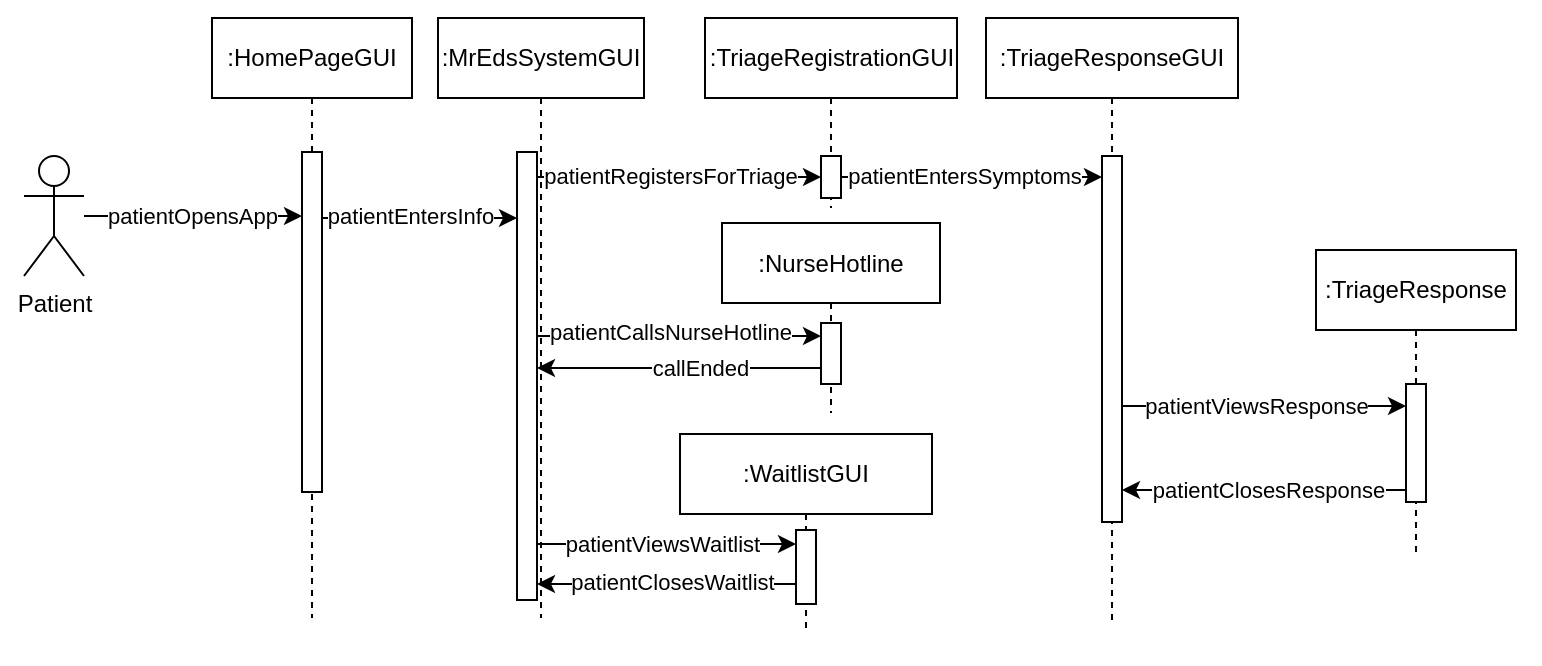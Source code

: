 <mxfile version="24.8.3">
  <diagram name="Page-1" id="2YBvvXClWsGukQMizWep">
    <mxGraphModel dx="1194" dy="581" grid="0" gridSize="10" guides="1" tooltips="1" connect="1" arrows="1" fold="1" page="1" pageScale="1" pageWidth="850" pageHeight="1100" background="#ffffff" math="0" shadow="0">
      <root>
        <mxCell id="0" />
        <mxCell id="1" parent="0" />
        <mxCell id="9SolEJEs3SNtzQnmmWLq-45" value="" style="rounded=0;whiteSpace=wrap;html=1;strokeColor=none;" parent="1" vertex="1">
          <mxGeometry x="683" y="62" width="120" height="332" as="geometry" />
        </mxCell>
        <mxCell id="9SolEJEs3SNtzQnmmWLq-44" value="" style="rounded=0;whiteSpace=wrap;html=1;strokeColor=none;" parent="1" vertex="1">
          <mxGeometry x="33" y="65" width="120" height="162" as="geometry" />
        </mxCell>
        <mxCell id="aM9ryv3xv72pqoxQDRHE-5" value=":HomePageGUI" style="shape=umlLifeline;perimeter=lifelinePerimeter;whiteSpace=wrap;html=1;container=0;dropTarget=0;collapsible=0;recursiveResize=0;outlineConnect=0;portConstraint=eastwest;newEdgeStyle={&quot;edgeStyle&quot;:&quot;elbowEdgeStyle&quot;,&quot;elbow&quot;:&quot;vertical&quot;,&quot;curved&quot;:0,&quot;rounded&quot;:0};" parent="1" vertex="1">
          <mxGeometry x="139" y="71" width="100" height="300" as="geometry" />
        </mxCell>
        <mxCell id="_xZ02VMh64cE6NwVG3ct-1" value="" style="html=1;points=[];perimeter=orthogonalPerimeter;outlineConnect=0;targetShapes=umlLifeline;portConstraint=eastwest;newEdgeStyle={&quot;edgeStyle&quot;:&quot;elbowEdgeStyle&quot;,&quot;elbow&quot;:&quot;vertical&quot;,&quot;curved&quot;:0,&quot;rounded&quot;:0};" parent="aM9ryv3xv72pqoxQDRHE-5" vertex="1">
          <mxGeometry x="45" y="67" width="10" height="170" as="geometry" />
        </mxCell>
        <mxCell id="9SolEJEs3SNtzQnmmWLq-2" value="" style="edgeStyle=orthogonalEdgeStyle;rounded=0;orthogonalLoop=1;jettySize=auto;html=1;" parent="1" source="_xZ02VMh64cE6NwVG3ct-2" target="_xZ02VMh64cE6NwVG3ct-1" edge="1">
          <mxGeometry relative="1" as="geometry">
            <Array as="points">
              <mxPoint x="155" y="170" />
              <mxPoint x="155" y="170" />
            </Array>
          </mxGeometry>
        </mxCell>
        <mxCell id="9SolEJEs3SNtzQnmmWLq-3" value="patientOpensApp" style="edgeLabel;html=1;align=center;verticalAlign=middle;resizable=0;points=[];" parent="9SolEJEs3SNtzQnmmWLq-2" vertex="1" connectable="0">
          <mxGeometry x="0.419" relative="1" as="geometry">
            <mxPoint x="-24" as="offset" />
          </mxGeometry>
        </mxCell>
        <mxCell id="_xZ02VMh64cE6NwVG3ct-2" value="Patient" style="shape=umlActor;verticalLabelPosition=bottom;verticalAlign=top;html=1;outlineConnect=0;" parent="1" vertex="1">
          <mxGeometry x="45" y="140" width="30" height="60" as="geometry" />
        </mxCell>
        <mxCell id="9SolEJEs3SNtzQnmmWLq-4" value=":MrEdsSystemGUI" style="shape=umlLifeline;perimeter=lifelinePerimeter;whiteSpace=wrap;html=1;container=0;dropTarget=0;collapsible=0;recursiveResize=0;outlineConnect=0;portConstraint=eastwest;newEdgeStyle={&quot;edgeStyle&quot;:&quot;elbowEdgeStyle&quot;,&quot;elbow&quot;:&quot;vertical&quot;,&quot;curved&quot;:0,&quot;rounded&quot;:0};" parent="1" vertex="1">
          <mxGeometry x="252" y="71" width="103" height="300" as="geometry" />
        </mxCell>
        <mxCell id="9SolEJEs3SNtzQnmmWLq-5" value="" style="html=1;points=[];perimeter=orthogonalPerimeter;outlineConnect=0;targetShapes=umlLifeline;portConstraint=eastwest;newEdgeStyle={&quot;edgeStyle&quot;:&quot;elbowEdgeStyle&quot;,&quot;elbow&quot;:&quot;vertical&quot;,&quot;curved&quot;:0,&quot;rounded&quot;:0};" parent="9SolEJEs3SNtzQnmmWLq-4" vertex="1">
          <mxGeometry x="39.5" y="67" width="10" height="224" as="geometry" />
        </mxCell>
        <mxCell id="9SolEJEs3SNtzQnmmWLq-7" value="" style="edgeStyle=elbowEdgeStyle;rounded=0;orthogonalLoop=1;jettySize=auto;html=1;elbow=vertical;curved=0;" parent="1" source="_xZ02VMh64cE6NwVG3ct-1" target="9SolEJEs3SNtzQnmmWLq-5" edge="1">
          <mxGeometry relative="1" as="geometry">
            <Array as="points">
              <mxPoint x="257" y="171" />
            </Array>
          </mxGeometry>
        </mxCell>
        <mxCell id="9SolEJEs3SNtzQnmmWLq-8" value="patientEntersInfo" style="edgeLabel;html=1;align=center;verticalAlign=middle;resizable=0;points=[];" parent="9SolEJEs3SNtzQnmmWLq-7" vertex="1" connectable="0">
          <mxGeometry x="0.281" y="2" relative="1" as="geometry">
            <mxPoint x="-19" y="1" as="offset" />
          </mxGeometry>
        </mxCell>
        <mxCell id="9SolEJEs3SNtzQnmmWLq-9" value=":TriageRegistrationGUI" style="shape=umlLifeline;perimeter=lifelinePerimeter;whiteSpace=wrap;html=1;container=0;dropTarget=0;collapsible=0;recursiveResize=0;outlineConnect=0;portConstraint=eastwest;newEdgeStyle={&quot;edgeStyle&quot;:&quot;elbowEdgeStyle&quot;,&quot;elbow&quot;:&quot;vertical&quot;,&quot;curved&quot;:0,&quot;rounded&quot;:0};" parent="1" vertex="1">
          <mxGeometry x="385.5" y="71" width="126" height="95" as="geometry" />
        </mxCell>
        <mxCell id="9SolEJEs3SNtzQnmmWLq-10" value="" style="html=1;points=[];perimeter=orthogonalPerimeter;outlineConnect=0;targetShapes=umlLifeline;portConstraint=eastwest;newEdgeStyle={&quot;edgeStyle&quot;:&quot;elbowEdgeStyle&quot;,&quot;elbow&quot;:&quot;vertical&quot;,&quot;curved&quot;:0,&quot;rounded&quot;:0};" parent="9SolEJEs3SNtzQnmmWLq-9" vertex="1">
          <mxGeometry x="58" y="69" width="10" height="21" as="geometry" />
        </mxCell>
        <mxCell id="9SolEJEs3SNtzQnmmWLq-13" value=":WaitlistGUI" style="shape=umlLifeline;perimeter=lifelinePerimeter;whiteSpace=wrap;html=1;container=0;dropTarget=0;collapsible=0;recursiveResize=0;outlineConnect=0;portConstraint=eastwest;newEdgeStyle={&quot;edgeStyle&quot;:&quot;elbowEdgeStyle&quot;,&quot;elbow&quot;:&quot;vertical&quot;,&quot;curved&quot;:0,&quot;rounded&quot;:0};" parent="1" vertex="1">
          <mxGeometry x="373" y="279" width="126" height="97" as="geometry" />
        </mxCell>
        <mxCell id="9SolEJEs3SNtzQnmmWLq-14" value="" style="html=1;points=[];perimeter=orthogonalPerimeter;outlineConnect=0;targetShapes=umlLifeline;portConstraint=eastwest;newEdgeStyle={&quot;edgeStyle&quot;:&quot;elbowEdgeStyle&quot;,&quot;elbow&quot;:&quot;vertical&quot;,&quot;curved&quot;:0,&quot;rounded&quot;:0};" parent="9SolEJEs3SNtzQnmmWLq-13" vertex="1">
          <mxGeometry x="58" y="48" width="10" height="37" as="geometry" />
        </mxCell>
        <mxCell id="9SolEJEs3SNtzQnmmWLq-15" value="" style="edgeStyle=elbowEdgeStyle;rounded=0;orthogonalLoop=1;jettySize=auto;html=1;elbow=vertical;curved=0;" parent="1" source="9SolEJEs3SNtzQnmmWLq-5" target="9SolEJEs3SNtzQnmmWLq-14" edge="1">
          <mxGeometry relative="1" as="geometry">
            <Array as="points">
              <mxPoint x="369" y="334" />
            </Array>
          </mxGeometry>
        </mxCell>
        <mxCell id="9SolEJEs3SNtzQnmmWLq-16" value="patientViewsWaitlist" style="edgeLabel;html=1;align=center;verticalAlign=middle;resizable=0;points=[];" parent="9SolEJEs3SNtzQnmmWLq-15" vertex="1" connectable="0">
          <mxGeometry x="0.196" y="2" relative="1" as="geometry">
            <mxPoint x="-15" y="2" as="offset" />
          </mxGeometry>
        </mxCell>
        <mxCell id="9SolEJEs3SNtzQnmmWLq-17" style="edgeStyle=elbowEdgeStyle;rounded=0;orthogonalLoop=1;jettySize=auto;html=1;elbow=vertical;curved=0;" parent="1" source="9SolEJEs3SNtzQnmmWLq-14" target="9SolEJEs3SNtzQnmmWLq-5" edge="1">
          <mxGeometry relative="1" as="geometry">
            <Array as="points">
              <mxPoint x="362" y="354" />
            </Array>
          </mxGeometry>
        </mxCell>
        <mxCell id="9SolEJEs3SNtzQnmmWLq-19" value="patientClosesWaitlist" style="edgeLabel;html=1;align=center;verticalAlign=middle;resizable=0;points=[];" parent="9SolEJEs3SNtzQnmmWLq-17" vertex="1" connectable="0">
          <mxGeometry x="0.363" relative="1" as="geometry">
            <mxPoint x="26" y="-1" as="offset" />
          </mxGeometry>
        </mxCell>
        <mxCell id="9SolEJEs3SNtzQnmmWLq-20" value=":NurseHotline" style="shape=umlLifeline;perimeter=lifelinePerimeter;whiteSpace=wrap;html=1;container=0;dropTarget=0;collapsible=0;recursiveResize=0;outlineConnect=0;portConstraint=eastwest;newEdgeStyle={&quot;edgeStyle&quot;:&quot;elbowEdgeStyle&quot;,&quot;elbow&quot;:&quot;vertical&quot;,&quot;curved&quot;:0,&quot;rounded&quot;:0};" parent="1" vertex="1">
          <mxGeometry x="394" y="173.5" width="109" height="95" as="geometry" />
        </mxCell>
        <mxCell id="9SolEJEs3SNtzQnmmWLq-21" value="" style="html=1;points=[];perimeter=orthogonalPerimeter;outlineConnect=0;targetShapes=umlLifeline;portConstraint=eastwest;newEdgeStyle={&quot;edgeStyle&quot;:&quot;elbowEdgeStyle&quot;,&quot;elbow&quot;:&quot;vertical&quot;,&quot;curved&quot;:0,&quot;rounded&quot;:0};" parent="9SolEJEs3SNtzQnmmWLq-20" vertex="1">
          <mxGeometry x="49.5" y="50" width="10" height="30.5" as="geometry" />
        </mxCell>
        <mxCell id="9SolEJEs3SNtzQnmmWLq-22" style="edgeStyle=elbowEdgeStyle;rounded=0;orthogonalLoop=1;jettySize=auto;html=1;elbow=vertical;curved=0;" parent="1" source="9SolEJEs3SNtzQnmmWLq-5" target="9SolEJEs3SNtzQnmmWLq-21" edge="1">
          <mxGeometry relative="1" as="geometry">
            <Array as="points">
              <mxPoint x="376" y="230" />
            </Array>
          </mxGeometry>
        </mxCell>
        <mxCell id="9SolEJEs3SNtzQnmmWLq-23" value="patientCallsNurseHotline" style="edgeLabel;html=1;align=center;verticalAlign=middle;resizable=0;points=[];" parent="9SolEJEs3SNtzQnmmWLq-22" vertex="1" connectable="0">
          <mxGeometry x="0.265" relative="1" as="geometry">
            <mxPoint x="-24" y="-2" as="offset" />
          </mxGeometry>
        </mxCell>
        <mxCell id="9SolEJEs3SNtzQnmmWLq-24" style="edgeStyle=elbowEdgeStyle;rounded=0;orthogonalLoop=1;jettySize=auto;html=1;elbow=vertical;curved=0;" parent="1" source="9SolEJEs3SNtzQnmmWLq-21" target="9SolEJEs3SNtzQnmmWLq-5" edge="1">
          <mxGeometry relative="1" as="geometry">
            <Array as="points">
              <mxPoint x="375" y="246" />
            </Array>
          </mxGeometry>
        </mxCell>
        <mxCell id="9SolEJEs3SNtzQnmmWLq-26" value="callEnded" style="edgeLabel;html=1;align=center;verticalAlign=middle;resizable=0;points=[];" parent="9SolEJEs3SNtzQnmmWLq-24" vertex="1" connectable="0">
          <mxGeometry x="-0.146" relative="1" as="geometry">
            <mxPoint as="offset" />
          </mxGeometry>
        </mxCell>
        <mxCell id="9SolEJEs3SNtzQnmmWLq-27" style="edgeStyle=elbowEdgeStyle;rounded=0;orthogonalLoop=1;jettySize=auto;html=1;elbow=vertical;curved=0;" parent="1" source="9SolEJEs3SNtzQnmmWLq-5" target="9SolEJEs3SNtzQnmmWLq-10" edge="1">
          <mxGeometry relative="1" as="geometry" />
        </mxCell>
        <mxCell id="9SolEJEs3SNtzQnmmWLq-29" value="patientRegistersForTriage" style="edgeLabel;html=1;align=center;verticalAlign=middle;resizable=0;points=[];" parent="9SolEJEs3SNtzQnmmWLq-27" vertex="1" connectable="0">
          <mxGeometry x="0.156" y="-1" relative="1" as="geometry">
            <mxPoint x="-16" y="-2" as="offset" />
          </mxGeometry>
        </mxCell>
        <mxCell id="9SolEJEs3SNtzQnmmWLq-30" value=":TriageResponseGUI" style="shape=umlLifeline;perimeter=lifelinePerimeter;whiteSpace=wrap;html=1;container=0;dropTarget=0;collapsible=0;recursiveResize=0;outlineConnect=0;portConstraint=eastwest;newEdgeStyle={&quot;edgeStyle&quot;:&quot;elbowEdgeStyle&quot;,&quot;elbow&quot;:&quot;vertical&quot;,&quot;curved&quot;:0,&quot;rounded&quot;:0};" parent="1" vertex="1">
          <mxGeometry x="526" y="71" width="126" height="301" as="geometry" />
        </mxCell>
        <mxCell id="9SolEJEs3SNtzQnmmWLq-31" value="" style="html=1;points=[];perimeter=orthogonalPerimeter;outlineConnect=0;targetShapes=umlLifeline;portConstraint=eastwest;newEdgeStyle={&quot;edgeStyle&quot;:&quot;elbowEdgeStyle&quot;,&quot;elbow&quot;:&quot;vertical&quot;,&quot;curved&quot;:0,&quot;rounded&quot;:0};" parent="9SolEJEs3SNtzQnmmWLq-30" vertex="1">
          <mxGeometry x="58" y="69" width="10" height="183" as="geometry" />
        </mxCell>
        <mxCell id="9SolEJEs3SNtzQnmmWLq-32" style="edgeStyle=elbowEdgeStyle;rounded=0;orthogonalLoop=1;jettySize=auto;html=1;elbow=vertical;curved=0;" parent="1" source="9SolEJEs3SNtzQnmmWLq-10" target="9SolEJEs3SNtzQnmmWLq-31" edge="1">
          <mxGeometry relative="1" as="geometry" />
        </mxCell>
        <mxCell id="9SolEJEs3SNtzQnmmWLq-33" value="patientEntersSymptoms" style="edgeLabel;html=1;align=center;verticalAlign=middle;resizable=0;points=[];" parent="9SolEJEs3SNtzQnmmWLq-32" vertex="1" connectable="0">
          <mxGeometry x="0.096" relative="1" as="geometry">
            <mxPoint x="-10" y="-1" as="offset" />
          </mxGeometry>
        </mxCell>
        <mxCell id="9SolEJEs3SNtzQnmmWLq-34" value=":TriageResponse" style="shape=umlLifeline;perimeter=lifelinePerimeter;whiteSpace=wrap;html=1;container=0;dropTarget=0;collapsible=0;recursiveResize=0;outlineConnect=0;portConstraint=eastwest;newEdgeStyle={&quot;edgeStyle&quot;:&quot;elbowEdgeStyle&quot;,&quot;elbow&quot;:&quot;vertical&quot;,&quot;curved&quot;:0,&quot;rounded&quot;:0};" parent="1" vertex="1">
          <mxGeometry x="691" y="187" width="100" height="153" as="geometry" />
        </mxCell>
        <mxCell id="9SolEJEs3SNtzQnmmWLq-35" value="" style="html=1;points=[];perimeter=orthogonalPerimeter;outlineConnect=0;targetShapes=umlLifeline;portConstraint=eastwest;newEdgeStyle={&quot;edgeStyle&quot;:&quot;elbowEdgeStyle&quot;,&quot;elbow&quot;:&quot;vertical&quot;,&quot;curved&quot;:0,&quot;rounded&quot;:0};" parent="9SolEJEs3SNtzQnmmWLq-34" vertex="1">
          <mxGeometry x="45" y="67" width="10" height="59" as="geometry" />
        </mxCell>
        <mxCell id="9SolEJEs3SNtzQnmmWLq-36" style="edgeStyle=elbowEdgeStyle;rounded=0;orthogonalLoop=1;jettySize=auto;html=1;elbow=vertical;curved=0;" parent="1" source="9SolEJEs3SNtzQnmmWLq-31" target="9SolEJEs3SNtzQnmmWLq-35" edge="1">
          <mxGeometry relative="1" as="geometry">
            <mxPoint x="705" y="152" as="targetPoint" />
            <Array as="points">
              <mxPoint x="729" y="265" />
            </Array>
          </mxGeometry>
        </mxCell>
        <mxCell id="9SolEJEs3SNtzQnmmWLq-37" value="patientViewsResponse" style="edgeLabel;html=1;align=center;verticalAlign=middle;resizable=0;points=[];" parent="9SolEJEs3SNtzQnmmWLq-36" vertex="1" connectable="0">
          <mxGeometry x="0.167" relative="1" as="geometry">
            <mxPoint x="-16" as="offset" />
          </mxGeometry>
        </mxCell>
        <mxCell id="9SolEJEs3SNtzQnmmWLq-38" style="edgeStyle=elbowEdgeStyle;rounded=0;orthogonalLoop=1;jettySize=auto;html=1;elbow=vertical;curved=0;" parent="1" source="9SolEJEs3SNtzQnmmWLq-35" target="9SolEJEs3SNtzQnmmWLq-31" edge="1">
          <mxGeometry relative="1" as="geometry">
            <Array as="points">
              <mxPoint x="668" y="307" />
            </Array>
          </mxGeometry>
        </mxCell>
        <mxCell id="9SolEJEs3SNtzQnmmWLq-39" value="patientClosesResponse" style="edgeLabel;html=1;align=center;verticalAlign=middle;resizable=0;points=[];" parent="9SolEJEs3SNtzQnmmWLq-38" vertex="1" connectable="0">
          <mxGeometry x="0.148" y="2" relative="1" as="geometry">
            <mxPoint x="12" y="-2" as="offset" />
          </mxGeometry>
        </mxCell>
      </root>
    </mxGraphModel>
  </diagram>
</mxfile>
